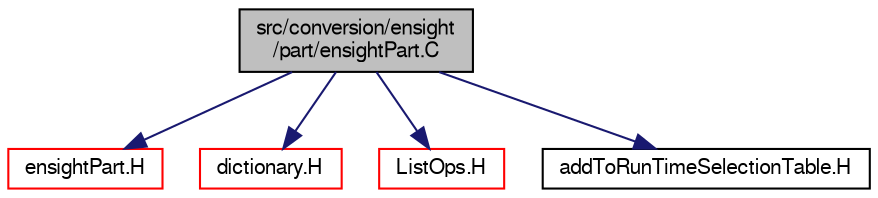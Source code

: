 digraph "src/conversion/ensight/part/ensightPart.C"
{
  bgcolor="transparent";
  edge [fontname="FreeSans",fontsize="10",labelfontname="FreeSans",labelfontsize="10"];
  node [fontname="FreeSans",fontsize="10",shape=record];
  Node0 [label="src/conversion/ensight\l/part/ensightPart.C",height=0.2,width=0.4,color="black", fillcolor="grey75", style="filled", fontcolor="black"];
  Node0 -> Node1 [color="midnightblue",fontsize="10",style="solid",fontname="FreeSans"];
  Node1 [label="ensightPart.H",height=0.2,width=0.4,color="red",URL="$a00152.html"];
  Node0 -> Node207 [color="midnightblue",fontsize="10",style="solid",fontname="FreeSans"];
  Node207 [label="dictionary.H",height=0.2,width=0.4,color="red",URL="$a08804.html"];
  Node0 -> Node113 [color="midnightblue",fontsize="10",style="solid",fontname="FreeSans"];
  Node113 [label="ListOps.H",height=0.2,width=0.4,color="red",URL="$a08687.html",tooltip="Various functions to operate on Lists. "];
  Node0 -> Node226 [color="midnightblue",fontsize="10",style="solid",fontname="FreeSans"];
  Node226 [label="addToRunTimeSelectionTable.H",height=0.2,width=0.4,color="black",URL="$a09263.html",tooltip="Macros for easy insertion into run-time selection tables. "];
}
